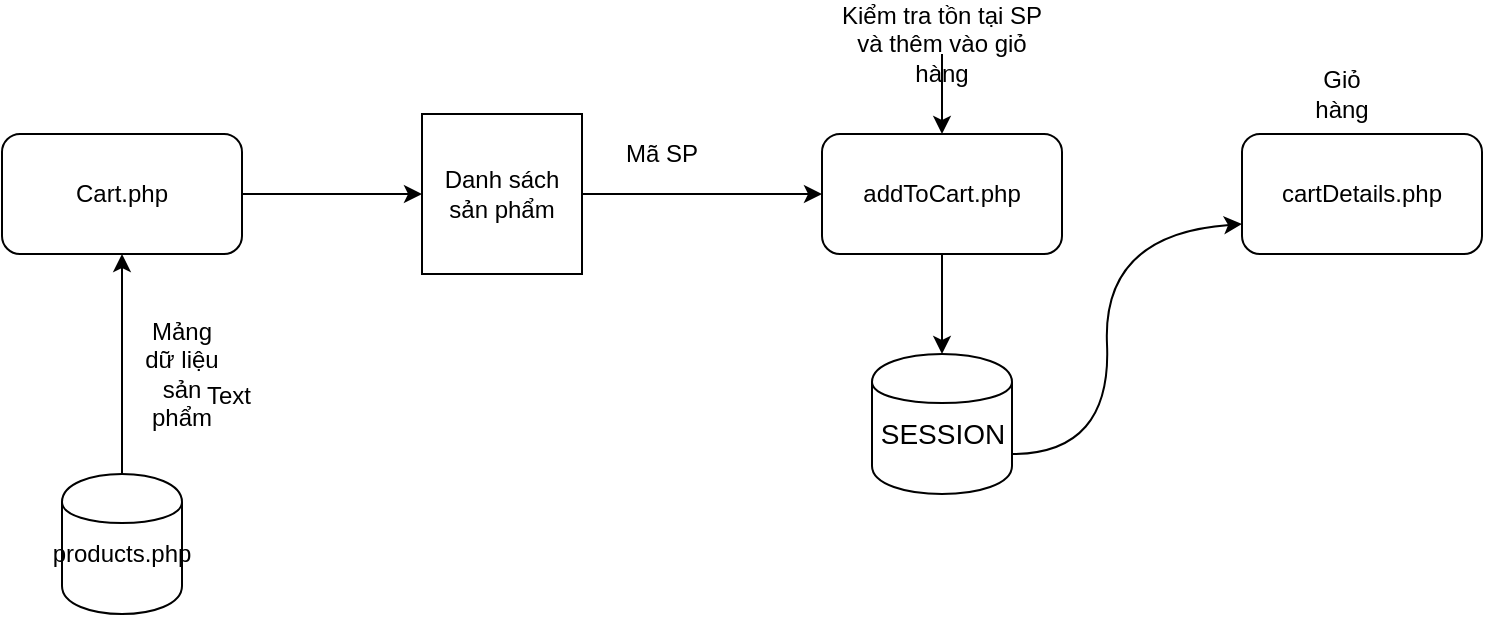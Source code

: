 <mxfile version="12.7.9" type="device"><diagram id="5tlfOn39bP5wo6cgZPAz" name="Page-1"><mxGraphModel dx="976" dy="671" grid="1" gridSize="10" guides="1" tooltips="1" connect="1" arrows="1" fold="1" page="1" pageScale="1" pageWidth="850" pageHeight="1100" math="0" shadow="0"><root><mxCell id="0"/><mxCell id="1" parent="0"/><mxCell id="G-yhHrEvjNyKwi9_yP23-1" value="" style="shape=cylinder;whiteSpace=wrap;html=1;boundedLbl=1;backgroundOutline=1;" vertex="1" parent="1"><mxGeometry x="475" y="320" width="70" height="70" as="geometry"/></mxCell><mxCell id="G-yhHrEvjNyKwi9_yP23-2" value="&lt;font style=&quot;font-size: 14px&quot;&gt;SESSION&lt;/font&gt;" style="text;html=1;align=center;verticalAlign=middle;resizable=0;points=[];autosize=1;" vertex="1" parent="1"><mxGeometry x="470" y="350" width="80" height="20" as="geometry"/></mxCell><mxCell id="G-yhHrEvjNyKwi9_yP23-3" value="" style="rounded=1;whiteSpace=wrap;html=1;" vertex="1" parent="1"><mxGeometry x="40" y="210" width="120" height="60" as="geometry"/></mxCell><mxCell id="G-yhHrEvjNyKwi9_yP23-4" value="Cart.php" style="text;html=1;strokeColor=none;fillColor=none;align=center;verticalAlign=middle;whiteSpace=wrap;rounded=0;" vertex="1" parent="1"><mxGeometry x="80" y="230" width="40" height="20" as="geometry"/></mxCell><mxCell id="G-yhHrEvjNyKwi9_yP23-11" value="" style="shape=cylinder;whiteSpace=wrap;html=1;boundedLbl=1;backgroundOutline=1;" vertex="1" parent="1"><mxGeometry x="70" y="380" width="60" height="70" as="geometry"/></mxCell><mxCell id="G-yhHrEvjNyKwi9_yP23-12" value="products.php" style="text;html=1;strokeColor=none;fillColor=none;align=center;verticalAlign=middle;whiteSpace=wrap;rounded=0;" vertex="1" parent="1"><mxGeometry x="80" y="410" width="40" height="20" as="geometry"/></mxCell><mxCell id="G-yhHrEvjNyKwi9_yP23-13" value="" style="endArrow=classic;html=1;exitX=0.5;exitY=0;exitDx=0;exitDy=0;" edge="1" parent="1" source="G-yhHrEvjNyKwi9_yP23-11" target="G-yhHrEvjNyKwi9_yP23-3"><mxGeometry width="50" height="50" relative="1" as="geometry"><mxPoint x="70" y="320" as="sourcePoint"/><mxPoint x="120" y="270" as="targetPoint"/></mxGeometry></mxCell><mxCell id="G-yhHrEvjNyKwi9_yP23-14" value="Mảng dữ liệu sản phẩm" style="text;html=1;strokeColor=none;fillColor=none;align=center;verticalAlign=middle;whiteSpace=wrap;rounded=0;" vertex="1" parent="1"><mxGeometry x="110" y="320" width="40" height="20" as="geometry"/></mxCell><mxCell id="G-yhHrEvjNyKwi9_yP23-19" value="Text" style="text;html=1;align=center;verticalAlign=middle;resizable=0;points=[];autosize=1;" vertex="1" parent="1"><mxGeometry x="133" y="331" width="40" height="20" as="geometry"/></mxCell><mxCell id="G-yhHrEvjNyKwi9_yP23-20" value="" style="endArrow=classic;html=1;" edge="1" parent="1" target="G-yhHrEvjNyKwi9_yP23-21"><mxGeometry width="50" height="50" relative="1" as="geometry"><mxPoint x="160" y="240" as="sourcePoint"/><mxPoint x="260" y="240" as="targetPoint"/></mxGeometry></mxCell><mxCell id="G-yhHrEvjNyKwi9_yP23-21" value="" style="whiteSpace=wrap;html=1;aspect=fixed;" vertex="1" parent="1"><mxGeometry x="250" y="200" width="80" height="80" as="geometry"/></mxCell><mxCell id="G-yhHrEvjNyKwi9_yP23-22" value="Danh sách sản phẩm" style="text;html=1;strokeColor=none;fillColor=none;align=center;verticalAlign=middle;whiteSpace=wrap;rounded=0;" vertex="1" parent="1"><mxGeometry x="260" y="230" width="60" height="20" as="geometry"/></mxCell><mxCell id="G-yhHrEvjNyKwi9_yP23-24" value="Mã SP" style="text;html=1;strokeColor=none;fillColor=none;align=center;verticalAlign=middle;whiteSpace=wrap;rounded=0;" vertex="1" parent="1"><mxGeometry x="350" y="210" width="40" height="20" as="geometry"/></mxCell><mxCell id="G-yhHrEvjNyKwi9_yP23-25" value="" style="endArrow=classic;html=1;" edge="1" parent="1" target="G-yhHrEvjNyKwi9_yP23-27"><mxGeometry width="50" height="50" relative="1" as="geometry"><mxPoint x="330" y="240" as="sourcePoint"/><mxPoint x="430" y="240" as="targetPoint"/></mxGeometry></mxCell><mxCell id="G-yhHrEvjNyKwi9_yP23-27" value="" style="rounded=1;whiteSpace=wrap;html=1;" vertex="1" parent="1"><mxGeometry x="450" y="210" width="120" height="60" as="geometry"/></mxCell><mxCell id="G-yhHrEvjNyKwi9_yP23-28" value="addToCart.php" style="text;html=1;strokeColor=none;fillColor=none;align=center;verticalAlign=middle;whiteSpace=wrap;rounded=0;" vertex="1" parent="1"><mxGeometry x="490" y="230" width="40" height="20" as="geometry"/></mxCell><mxCell id="G-yhHrEvjNyKwi9_yP23-38" value="" style="edgeStyle=orthogonalEdgeStyle;rounded=0;orthogonalLoop=1;jettySize=auto;html=1;" edge="1" parent="1" source="G-yhHrEvjNyKwi9_yP23-29"><mxGeometry relative="1" as="geometry"><mxPoint x="510" y="210" as="targetPoint"/></mxGeometry></mxCell><mxCell id="G-yhHrEvjNyKwi9_yP23-29" value="Kiểm tra tồn tại SP và thêm vào giỏ hàng" style="text;html=1;strokeColor=none;fillColor=none;align=center;verticalAlign=middle;whiteSpace=wrap;rounded=0;" vertex="1" parent="1"><mxGeometry x="455" y="160" width="110" height="10" as="geometry"/></mxCell><mxCell id="G-yhHrEvjNyKwi9_yP23-30" value="" style="endArrow=classic;html=1;exitX=0.5;exitY=1;exitDx=0;exitDy=0;" edge="1" parent="1" source="G-yhHrEvjNyKwi9_yP23-27"><mxGeometry width="50" height="50" relative="1" as="geometry"><mxPoint x="470" y="370" as="sourcePoint"/><mxPoint x="510" y="320" as="targetPoint"/></mxGeometry></mxCell><mxCell id="G-yhHrEvjNyKwi9_yP23-32" value="" style="rounded=1;whiteSpace=wrap;html=1;" vertex="1" parent="1"><mxGeometry x="660" y="210" width="120" height="60" as="geometry"/></mxCell><mxCell id="G-yhHrEvjNyKwi9_yP23-33" value="cartDetails.php" style="text;html=1;strokeColor=none;fillColor=none;align=center;verticalAlign=middle;whiteSpace=wrap;rounded=0;" vertex="1" parent="1"><mxGeometry x="700" y="230" width="40" height="20" as="geometry"/></mxCell><mxCell id="G-yhHrEvjNyKwi9_yP23-39" value="" style="curved=1;endArrow=classic;html=1;entryX=0;entryY=0.75;entryDx=0;entryDy=0;" edge="1" parent="1" target="G-yhHrEvjNyKwi9_yP23-32"><mxGeometry width="50" height="50" relative="1" as="geometry"><mxPoint x="545" y="370" as="sourcePoint"/><mxPoint x="595" y="320" as="targetPoint"/><Array as="points"><mxPoint x="595" y="370"/><mxPoint x="590" y="260"/></Array></mxGeometry></mxCell><mxCell id="G-yhHrEvjNyKwi9_yP23-40" value="Giỏ hàng" style="text;html=1;strokeColor=none;fillColor=none;align=center;verticalAlign=middle;whiteSpace=wrap;rounded=0;" vertex="1" parent="1"><mxGeometry x="690" y="180" width="40" height="20" as="geometry"/></mxCell></root></mxGraphModel></diagram></mxfile>